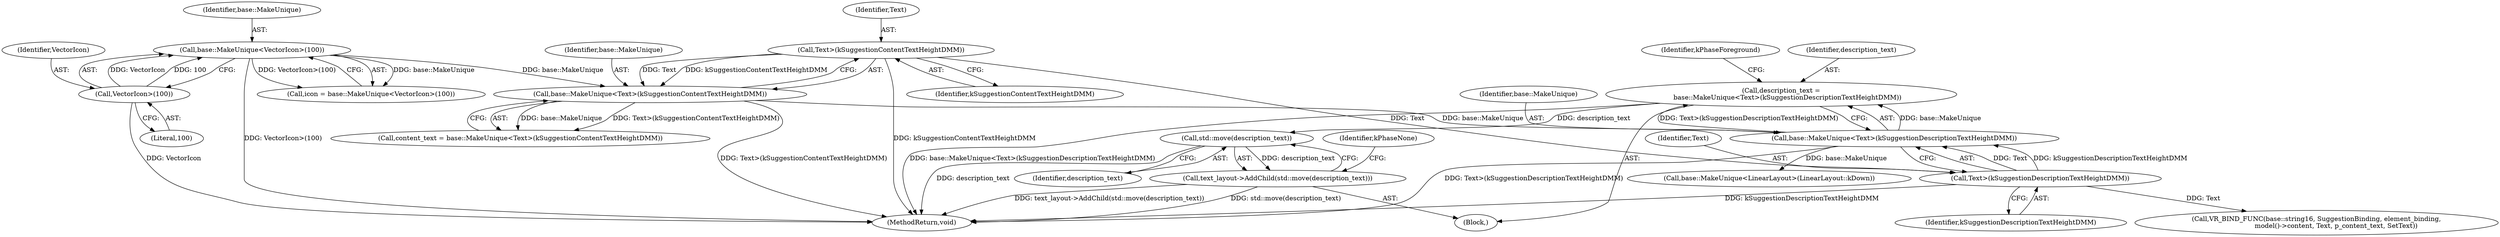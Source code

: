 digraph "0_Chrome_a79e1bbb765af34d446e42d34cd00a312b381113@API" {
"1000226" [label="(Call,std::move(description_text))"];
"1000177" [label="(Call,description_text =\n      base::MakeUnique<Text>(kSuggestionDescriptionTextHeightDMM))"];
"1000179" [label="(Call,base::MakeUnique<Text>(kSuggestionDescriptionTextHeightDMM))"];
"1000147" [label="(Call,base::MakeUnique<Text>(kSuggestionContentTextHeightDMM))"];
"1000109" [label="(Call,base::MakeUnique<VectorIcon>(100))"];
"1000111" [label="(Call,VectorIcon>(100))"];
"1000149" [label="(Call,Text>(kSuggestionContentTextHeightDMM))"];
"1000181" [label="(Call,Text>(kSuggestionDescriptionTextHeightDMM))"];
"1000225" [label="(Call,text_layout->AddChild(std::move(description_text)))"];
"1000285" [label="(Call,VR_BIND_FUNC(base::string16, SuggestionBinding, element_binding,\n                   model()->content, Text, p_content_text, SetText))"];
"1000226" [label="(Call,std::move(description_text))"];
"1000109" [label="(Call,base::MakeUnique<VectorIcon>(100))"];
"1000111" [label="(Call,VectorIcon>(100))"];
"1000145" [label="(Call,content_text = base::MakeUnique<Text>(kSuggestionContentTextHeightDMM))"];
"1000182" [label="(Identifier,Text)"];
"1000179" [label="(Call,base::MakeUnique<Text>(kSuggestionDescriptionTextHeightDMM))"];
"1000332" [label="(MethodReturn,void)"];
"1000151" [label="(Identifier,kSuggestionContentTextHeightDMM)"];
"1000110" [label="(Identifier,base::MakeUnique)"];
"1000180" [label="(Identifier,base::MakeUnique)"];
"1000225" [label="(Call,text_layout->AddChild(std::move(description_text)))"];
"1000178" [label="(Identifier,description_text)"];
"1000113" [label="(Literal,100)"];
"1000147" [label="(Call,base::MakeUnique<Text>(kSuggestionContentTextHeightDMM))"];
"1000150" [label="(Identifier,Text)"];
"1000211" [label="(Call,base::MakeUnique<LinearLayout>(LinearLayout::kDown))"];
"1000112" [label="(Identifier,VectorIcon)"];
"1000227" [label="(Identifier,description_text)"];
"1000149" [label="(Call,Text>(kSuggestionContentTextHeightDMM))"];
"1000183" [label="(Identifier,kSuggestionDescriptionTextHeightDMM)"];
"1000107" [label="(Call,icon = base::MakeUnique<VectorIcon>(100))"];
"1000185" [label="(Identifier,kPhaseForeground)"];
"1000181" [label="(Call,Text>(kSuggestionDescriptionTextHeightDMM))"];
"1000177" [label="(Call,description_text =\n      base::MakeUnique<Text>(kSuggestionDescriptionTextHeightDMM))"];
"1000148" [label="(Identifier,base::MakeUnique)"];
"1000229" [label="(Identifier,kPhaseNone)"];
"1000105" [label="(Block,)"];
"1000226" -> "1000225"  [label="AST: "];
"1000226" -> "1000227"  [label="CFG: "];
"1000227" -> "1000226"  [label="AST: "];
"1000225" -> "1000226"  [label="CFG: "];
"1000226" -> "1000332"  [label="DDG: description_text"];
"1000226" -> "1000225"  [label="DDG: description_text"];
"1000177" -> "1000226"  [label="DDG: description_text"];
"1000177" -> "1000105"  [label="AST: "];
"1000177" -> "1000179"  [label="CFG: "];
"1000178" -> "1000177"  [label="AST: "];
"1000179" -> "1000177"  [label="AST: "];
"1000185" -> "1000177"  [label="CFG: "];
"1000177" -> "1000332"  [label="DDG: base::MakeUnique<Text>(kSuggestionDescriptionTextHeightDMM)"];
"1000179" -> "1000177"  [label="DDG: base::MakeUnique"];
"1000179" -> "1000177"  [label="DDG: Text>(kSuggestionDescriptionTextHeightDMM)"];
"1000179" -> "1000181"  [label="CFG: "];
"1000180" -> "1000179"  [label="AST: "];
"1000181" -> "1000179"  [label="AST: "];
"1000179" -> "1000332"  [label="DDG: Text>(kSuggestionDescriptionTextHeightDMM)"];
"1000147" -> "1000179"  [label="DDG: base::MakeUnique"];
"1000181" -> "1000179"  [label="DDG: Text"];
"1000181" -> "1000179"  [label="DDG: kSuggestionDescriptionTextHeightDMM"];
"1000179" -> "1000211"  [label="DDG: base::MakeUnique"];
"1000147" -> "1000145"  [label="AST: "];
"1000147" -> "1000149"  [label="CFG: "];
"1000148" -> "1000147"  [label="AST: "];
"1000149" -> "1000147"  [label="AST: "];
"1000145" -> "1000147"  [label="CFG: "];
"1000147" -> "1000332"  [label="DDG: Text>(kSuggestionContentTextHeightDMM)"];
"1000147" -> "1000145"  [label="DDG: base::MakeUnique"];
"1000147" -> "1000145"  [label="DDG: Text>(kSuggestionContentTextHeightDMM)"];
"1000109" -> "1000147"  [label="DDG: base::MakeUnique"];
"1000149" -> "1000147"  [label="DDG: Text"];
"1000149" -> "1000147"  [label="DDG: kSuggestionContentTextHeightDMM"];
"1000109" -> "1000107"  [label="AST: "];
"1000109" -> "1000111"  [label="CFG: "];
"1000110" -> "1000109"  [label="AST: "];
"1000111" -> "1000109"  [label="AST: "];
"1000107" -> "1000109"  [label="CFG: "];
"1000109" -> "1000332"  [label="DDG: VectorIcon>(100)"];
"1000109" -> "1000107"  [label="DDG: base::MakeUnique"];
"1000109" -> "1000107"  [label="DDG: VectorIcon>(100)"];
"1000111" -> "1000109"  [label="DDG: VectorIcon"];
"1000111" -> "1000109"  [label="DDG: 100"];
"1000111" -> "1000113"  [label="CFG: "];
"1000112" -> "1000111"  [label="AST: "];
"1000113" -> "1000111"  [label="AST: "];
"1000111" -> "1000332"  [label="DDG: VectorIcon"];
"1000149" -> "1000151"  [label="CFG: "];
"1000150" -> "1000149"  [label="AST: "];
"1000151" -> "1000149"  [label="AST: "];
"1000149" -> "1000332"  [label="DDG: kSuggestionContentTextHeightDMM"];
"1000149" -> "1000181"  [label="DDG: Text"];
"1000181" -> "1000183"  [label="CFG: "];
"1000182" -> "1000181"  [label="AST: "];
"1000183" -> "1000181"  [label="AST: "];
"1000181" -> "1000332"  [label="DDG: kSuggestionDescriptionTextHeightDMM"];
"1000181" -> "1000285"  [label="DDG: Text"];
"1000225" -> "1000105"  [label="AST: "];
"1000229" -> "1000225"  [label="CFG: "];
"1000225" -> "1000332"  [label="DDG: text_layout->AddChild(std::move(description_text))"];
"1000225" -> "1000332"  [label="DDG: std::move(description_text)"];
}

